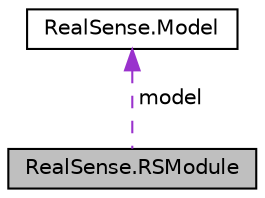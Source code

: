 digraph "RealSense.RSModule"
{
  edge [fontname="Helvetica",fontsize="10",labelfontname="Helvetica",labelfontsize="10"];
  node [fontname="Helvetica",fontsize="10",shape=record];
  Node27 [label="RealSense.RSModule",height=0.2,width=0.4,color="black", fillcolor="grey75", style="filled", fontcolor="black"];
  Node28 -> Node27 [dir="back",color="darkorchid3",fontsize="10",style="dashed",label=" model" ];
  Node28 [label="RealSense.Model",height=0.2,width=0.4,color="black", fillcolor="white", style="filled",URL="$class_real_sense_1_1_model.html"];
}
